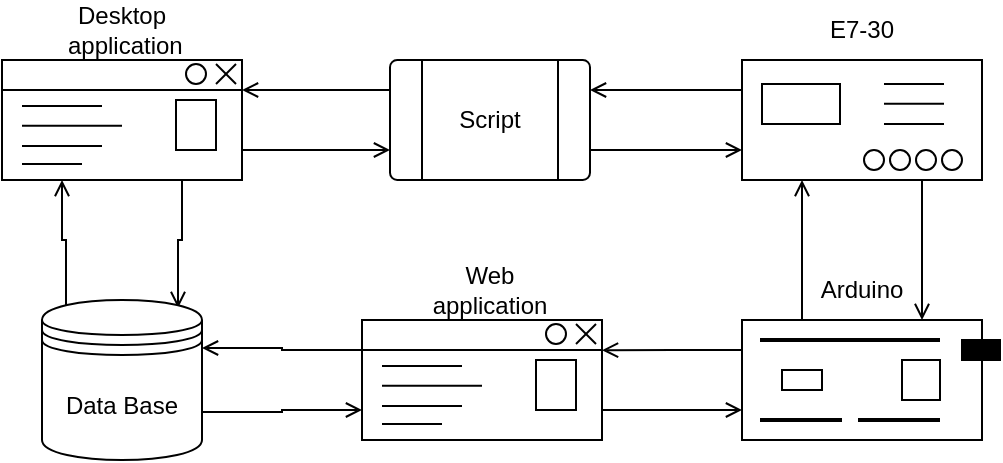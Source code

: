 <mxfile version="21.0.6" type="device"><diagram name="Страница 1" id="drtcYwn3P-LWYUr5O4Oh"><mxGraphModel dx="815" dy="451" grid="1" gridSize="10" guides="1" tooltips="1" connect="1" arrows="1" fold="1" page="1" pageScale="1" pageWidth="827" pageHeight="1169" math="0" shadow="0"><root><mxCell id="0"/><mxCell id="1" parent="0"/><mxCell id="Q0PooS4uhR3XBJYIxuWS-42" style="edgeStyle=orthogonalEdgeStyle;rounded=0;orthogonalLoop=1;jettySize=auto;html=1;exitX=0.75;exitY=1;exitDx=0;exitDy=0;entryX=0.85;entryY=0.05;entryDx=0;entryDy=0;entryPerimeter=0;endArrow=open;endFill=0;" edge="1" parent="1" source="Q0PooS4uhR3XBJYIxuWS-1" target="Q0PooS4uhR3XBJYIxuWS-17"><mxGeometry relative="1" as="geometry"/></mxCell><mxCell id="Q0PooS4uhR3XBJYIxuWS-44" style="edgeStyle=orthogonalEdgeStyle;rounded=0;orthogonalLoop=1;jettySize=auto;html=1;exitX=1;exitY=0.75;exitDx=0;exitDy=0;entryX=0;entryY=0.75;entryDx=0;entryDy=0;endArrow=open;endFill=0;" edge="1" parent="1" source="Q0PooS4uhR3XBJYIxuWS-1" target="Q0PooS4uhR3XBJYIxuWS-30"><mxGeometry relative="1" as="geometry"/></mxCell><mxCell id="Q0PooS4uhR3XBJYIxuWS-47" style="edgeStyle=orthogonalEdgeStyle;rounded=0;orthogonalLoop=1;jettySize=auto;html=1;exitX=0;exitY=0.25;exitDx=0;exitDy=0;entryX=1;entryY=0.25;entryDx=0;entryDy=0;endArrow=open;endFill=0;" edge="1" parent="1" source="Q0PooS4uhR3XBJYIxuWS-6" target="Q0PooS4uhR3XBJYIxuWS-30"><mxGeometry relative="1" as="geometry"/></mxCell><mxCell id="Q0PooS4uhR3XBJYIxuWS-43" style="edgeStyle=orthogonalEdgeStyle;rounded=0;orthogonalLoop=1;jettySize=auto;html=1;exitX=0.15;exitY=0.05;exitDx=0;exitDy=0;exitPerimeter=0;entryX=0.25;entryY=1;entryDx=0;entryDy=0;endArrow=open;endFill=0;" edge="1" parent="1" source="Q0PooS4uhR3XBJYIxuWS-17" target="Q0PooS4uhR3XBJYIxuWS-1"><mxGeometry relative="1" as="geometry"/></mxCell><mxCell id="Q0PooS4uhR3XBJYIxuWS-80" style="edgeStyle=orthogonalEdgeStyle;rounded=0;orthogonalLoop=1;jettySize=auto;html=1;exitX=1;exitY=0.7;exitDx=0;exitDy=0;entryX=0;entryY=0.75;entryDx=0;entryDy=0;endArrow=open;endFill=0;" edge="1" parent="1" source="Q0PooS4uhR3XBJYIxuWS-17" target="Q0PooS4uhR3XBJYIxuWS-56"><mxGeometry relative="1" as="geometry"/></mxCell><mxCell id="Q0PooS4uhR3XBJYIxuWS-17" value="Data Base" style="shape=datastore;whiteSpace=wrap;html=1;" vertex="1" parent="1"><mxGeometry x="140" y="200" width="80" height="80" as="geometry"/></mxCell><mxCell id="Q0PooS4uhR3XBJYIxuWS-45" style="edgeStyle=orthogonalEdgeStyle;rounded=0;orthogonalLoop=1;jettySize=auto;html=1;exitX=0;exitY=0.25;exitDx=0;exitDy=0;entryX=1;entryY=0.25;entryDx=0;entryDy=0;endArrow=open;endFill=0;" edge="1" parent="1" source="Q0PooS4uhR3XBJYIxuWS-30" target="Q0PooS4uhR3XBJYIxuWS-1"><mxGeometry relative="1" as="geometry"/></mxCell><mxCell id="Q0PooS4uhR3XBJYIxuWS-46" style="edgeStyle=orthogonalEdgeStyle;rounded=0;orthogonalLoop=1;jettySize=auto;html=1;exitX=1;exitY=0.75;exitDx=0;exitDy=0;entryX=0;entryY=0.75;entryDx=0;entryDy=0;endArrow=open;endFill=0;" edge="1" parent="1" source="Q0PooS4uhR3XBJYIxuWS-30" target="Q0PooS4uhR3XBJYIxuWS-6"><mxGeometry relative="1" as="geometry"/></mxCell><mxCell id="Q0PooS4uhR3XBJYIxuWS-30" value="" style="verticalLabelPosition=bottom;verticalAlign=top;html=1;shape=process;whiteSpace=wrap;rounded=1;size=0.16;arcSize=6;" vertex="1" parent="1"><mxGeometry x="314" y="80" width="100" height="60" as="geometry"/></mxCell><mxCell id="Q0PooS4uhR3XBJYIxuWS-31" value="Script" style="text;html=1;strokeColor=none;fillColor=none;align=center;verticalAlign=middle;whiteSpace=wrap;rounded=0;" vertex="1" parent="1"><mxGeometry x="334" y="95" width="60" height="30" as="geometry"/></mxCell><mxCell id="Q0PooS4uhR3XBJYIxuWS-49" value="" style="group" vertex="1" connectable="0" parent="1"><mxGeometry x="490" y="80" width="120" height="60" as="geometry"/></mxCell><mxCell id="Q0PooS4uhR3XBJYIxuWS-6" value="" style="rounded=0;whiteSpace=wrap;html=1;" vertex="1" parent="Q0PooS4uhR3XBJYIxuWS-49"><mxGeometry width="120" height="60" as="geometry"/></mxCell><mxCell id="Q0PooS4uhR3XBJYIxuWS-34" value="" style="ellipse;whiteSpace=wrap;html=1;aspect=fixed;" vertex="1" parent="Q0PooS4uhR3XBJYIxuWS-49"><mxGeometry x="100" y="45" width="10" height="10" as="geometry"/></mxCell><mxCell id="Q0PooS4uhR3XBJYIxuWS-35" value="" style="ellipse;whiteSpace=wrap;html=1;aspect=fixed;" vertex="1" parent="Q0PooS4uhR3XBJYIxuWS-49"><mxGeometry x="87" y="45" width="10" height="10" as="geometry"/></mxCell><mxCell id="Q0PooS4uhR3XBJYIxuWS-36" value="" style="ellipse;whiteSpace=wrap;html=1;aspect=fixed;" vertex="1" parent="Q0PooS4uhR3XBJYIxuWS-49"><mxGeometry x="74" y="45" width="10" height="10" as="geometry"/></mxCell><mxCell id="Q0PooS4uhR3XBJYIxuWS-37" value="" style="ellipse;whiteSpace=wrap;html=1;aspect=fixed;" vertex="1" parent="Q0PooS4uhR3XBJYIxuWS-49"><mxGeometry x="61" y="45" width="10" height="10" as="geometry"/></mxCell><mxCell id="Q0PooS4uhR3XBJYIxuWS-38" value="" style="rounded=0;whiteSpace=wrap;html=1;" vertex="1" parent="Q0PooS4uhR3XBJYIxuWS-49"><mxGeometry x="10" y="12" width="39" height="20" as="geometry"/></mxCell><mxCell id="Q0PooS4uhR3XBJYIxuWS-39" value="" style="endArrow=none;html=1;rounded=0;" edge="1" parent="Q0PooS4uhR3XBJYIxuWS-49"><mxGeometry width="50" height="50" relative="1" as="geometry"><mxPoint x="71" y="12" as="sourcePoint"/><mxPoint x="101" y="12" as="targetPoint"/></mxGeometry></mxCell><mxCell id="Q0PooS4uhR3XBJYIxuWS-40" value="" style="endArrow=none;html=1;rounded=0;" edge="1" parent="Q0PooS4uhR3XBJYIxuWS-49"><mxGeometry width="50" height="50" relative="1" as="geometry"><mxPoint x="71" y="21.88" as="sourcePoint"/><mxPoint x="101" y="21.88" as="targetPoint"/></mxGeometry></mxCell><mxCell id="Q0PooS4uhR3XBJYIxuWS-41" value="" style="endArrow=none;html=1;rounded=0;" edge="1" parent="Q0PooS4uhR3XBJYIxuWS-49"><mxGeometry width="50" height="50" relative="1" as="geometry"><mxPoint x="71" y="32" as="sourcePoint"/><mxPoint x="101" y="32" as="targetPoint"/></mxGeometry></mxCell><mxCell id="Q0PooS4uhR3XBJYIxuWS-50" value="" style="group" vertex="1" connectable="0" parent="1"><mxGeometry x="120" y="80" width="120" height="60" as="geometry"/></mxCell><mxCell id="Q0PooS4uhR3XBJYIxuWS-1" value="" style="rounded=0;whiteSpace=wrap;html=1;" vertex="1" parent="Q0PooS4uhR3XBJYIxuWS-50"><mxGeometry width="120" height="60" as="geometry"/></mxCell><mxCell id="Q0PooS4uhR3XBJYIxuWS-20" value="" style="endArrow=none;html=1;rounded=0;entryX=1;entryY=0.25;entryDx=0;entryDy=0;exitX=0;exitY=0.25;exitDx=0;exitDy=0;" edge="1" parent="Q0PooS4uhR3XBJYIxuWS-50" source="Q0PooS4uhR3XBJYIxuWS-1" target="Q0PooS4uhR3XBJYIxuWS-1"><mxGeometry width="50" height="50" relative="1" as="geometry"><mxPoint x="-30" y="100" as="sourcePoint"/><mxPoint x="20" y="50" as="targetPoint"/></mxGeometry></mxCell><mxCell id="Q0PooS4uhR3XBJYIxuWS-21" value="" style="endArrow=none;html=1;rounded=0;" edge="1" parent="Q0PooS4uhR3XBJYIxuWS-50"><mxGeometry width="50" height="50" relative="1" as="geometry"><mxPoint x="10" y="23" as="sourcePoint"/><mxPoint x="50" y="23" as="targetPoint"/></mxGeometry></mxCell><mxCell id="Q0PooS4uhR3XBJYIxuWS-22" value="" style="endArrow=none;html=1;rounded=0;" edge="1" parent="Q0PooS4uhR3XBJYIxuWS-50"><mxGeometry width="50" height="50" relative="1" as="geometry"><mxPoint x="10" y="32.86" as="sourcePoint"/><mxPoint x="60" y="32.86" as="targetPoint"/></mxGeometry></mxCell><mxCell id="Q0PooS4uhR3XBJYIxuWS-23" value="" style="endArrow=none;html=1;rounded=0;" edge="1" parent="Q0PooS4uhR3XBJYIxuWS-50"><mxGeometry width="50" height="50" relative="1" as="geometry"><mxPoint x="10" y="43" as="sourcePoint"/><mxPoint x="50" y="43" as="targetPoint"/></mxGeometry></mxCell><mxCell id="Q0PooS4uhR3XBJYIxuWS-24" value="" style="endArrow=none;html=1;rounded=0;" edge="1" parent="Q0PooS4uhR3XBJYIxuWS-50"><mxGeometry width="50" height="50" relative="1" as="geometry"><mxPoint x="10" y="52" as="sourcePoint"/><mxPoint x="40" y="52" as="targetPoint"/></mxGeometry></mxCell><mxCell id="Q0PooS4uhR3XBJYIxuWS-27" value="" style="group" vertex="1" connectable="0" parent="Q0PooS4uhR3XBJYIxuWS-50"><mxGeometry x="107" y="2" width="10" height="10" as="geometry"/></mxCell><mxCell id="Q0PooS4uhR3XBJYIxuWS-25" value="" style="endArrow=none;html=1;rounded=0;" edge="1" parent="Q0PooS4uhR3XBJYIxuWS-27"><mxGeometry width="50" height="50" relative="1" as="geometry"><mxPoint x="10" y="10" as="sourcePoint"/><mxPoint as="targetPoint"/><Array as="points"><mxPoint x="10" y="10"/></Array></mxGeometry></mxCell><mxCell id="Q0PooS4uhR3XBJYIxuWS-26" value="" style="endArrow=none;html=1;rounded=0;" edge="1" parent="Q0PooS4uhR3XBJYIxuWS-27"><mxGeometry width="50" height="50" relative="1" as="geometry"><mxPoint x="10" as="sourcePoint"/><mxPoint y="10" as="targetPoint"/><Array as="points"/></mxGeometry></mxCell><mxCell id="Q0PooS4uhR3XBJYIxuWS-32" value="" style="rounded=0;whiteSpace=wrap;html=1;" vertex="1" parent="Q0PooS4uhR3XBJYIxuWS-50"><mxGeometry x="87" y="20" width="20" height="25" as="geometry"/></mxCell><mxCell id="Q0PooS4uhR3XBJYIxuWS-33" value="" style="ellipse;whiteSpace=wrap;html=1;" vertex="1" parent="Q0PooS4uhR3XBJYIxuWS-50"><mxGeometry x="92" y="2" width="10" height="10" as="geometry"/></mxCell><mxCell id="Q0PooS4uhR3XBJYIxuWS-51" value="E7-30" style="text;html=1;strokeColor=none;fillColor=none;align=center;verticalAlign=middle;whiteSpace=wrap;rounded=0;" vertex="1" parent="1"><mxGeometry x="520" y="50" width="60" height="30" as="geometry"/></mxCell><mxCell id="Q0PooS4uhR3XBJYIxuWS-52" value="Desktop&lt;br&gt;&amp;nbsp;application" style="text;html=1;strokeColor=none;fillColor=none;align=center;verticalAlign=middle;whiteSpace=wrap;rounded=0;" vertex="1" parent="1"><mxGeometry x="150" y="50" width="60" height="30" as="geometry"/></mxCell><mxCell id="Q0PooS4uhR3XBJYIxuWS-54" value="Web application" style="text;html=1;strokeColor=none;fillColor=none;align=center;verticalAlign=middle;whiteSpace=wrap;rounded=0;" vertex="1" parent="1"><mxGeometry x="334" y="180" width="60" height="30" as="geometry"/></mxCell><mxCell id="Q0PooS4uhR3XBJYIxuWS-55" value="" style="group" vertex="1" connectable="0" parent="1"><mxGeometry x="300" y="210" width="120" height="60" as="geometry"/></mxCell><mxCell id="Q0PooS4uhR3XBJYIxuWS-56" value="" style="rounded=0;whiteSpace=wrap;html=1;" vertex="1" parent="Q0PooS4uhR3XBJYIxuWS-55"><mxGeometry width="120" height="60" as="geometry"/></mxCell><mxCell id="Q0PooS4uhR3XBJYIxuWS-57" value="" style="endArrow=none;html=1;rounded=0;entryX=1;entryY=0.25;entryDx=0;entryDy=0;exitX=0;exitY=0.25;exitDx=0;exitDy=0;" edge="1" parent="Q0PooS4uhR3XBJYIxuWS-55" source="Q0PooS4uhR3XBJYIxuWS-56" target="Q0PooS4uhR3XBJYIxuWS-56"><mxGeometry width="50" height="50" relative="1" as="geometry"><mxPoint x="-30" y="100" as="sourcePoint"/><mxPoint x="20" y="50" as="targetPoint"/></mxGeometry></mxCell><mxCell id="Q0PooS4uhR3XBJYIxuWS-58" value="" style="endArrow=none;html=1;rounded=0;" edge="1" parent="Q0PooS4uhR3XBJYIxuWS-55"><mxGeometry width="50" height="50" relative="1" as="geometry"><mxPoint x="10" y="23" as="sourcePoint"/><mxPoint x="50" y="23" as="targetPoint"/></mxGeometry></mxCell><mxCell id="Q0PooS4uhR3XBJYIxuWS-59" value="" style="endArrow=none;html=1;rounded=0;" edge="1" parent="Q0PooS4uhR3XBJYIxuWS-55"><mxGeometry width="50" height="50" relative="1" as="geometry"><mxPoint x="10" y="32.86" as="sourcePoint"/><mxPoint x="60" y="32.86" as="targetPoint"/></mxGeometry></mxCell><mxCell id="Q0PooS4uhR3XBJYIxuWS-60" value="" style="endArrow=none;html=1;rounded=0;" edge="1" parent="Q0PooS4uhR3XBJYIxuWS-55"><mxGeometry width="50" height="50" relative="1" as="geometry"><mxPoint x="10" y="43" as="sourcePoint"/><mxPoint x="50" y="43" as="targetPoint"/></mxGeometry></mxCell><mxCell id="Q0PooS4uhR3XBJYIxuWS-61" value="" style="endArrow=none;html=1;rounded=0;" edge="1" parent="Q0PooS4uhR3XBJYIxuWS-55"><mxGeometry width="50" height="50" relative="1" as="geometry"><mxPoint x="10" y="52" as="sourcePoint"/><mxPoint x="40" y="52" as="targetPoint"/></mxGeometry></mxCell><mxCell id="Q0PooS4uhR3XBJYIxuWS-62" value="" style="group" vertex="1" connectable="0" parent="Q0PooS4uhR3XBJYIxuWS-55"><mxGeometry x="107" y="2" width="10" height="10" as="geometry"/></mxCell><mxCell id="Q0PooS4uhR3XBJYIxuWS-63" value="" style="endArrow=none;html=1;rounded=0;" edge="1" parent="Q0PooS4uhR3XBJYIxuWS-62"><mxGeometry width="50" height="50" relative="1" as="geometry"><mxPoint x="10" y="10" as="sourcePoint"/><mxPoint as="targetPoint"/><Array as="points"><mxPoint x="10" y="10"/></Array></mxGeometry></mxCell><mxCell id="Q0PooS4uhR3XBJYIxuWS-64" value="" style="endArrow=none;html=1;rounded=0;" edge="1" parent="Q0PooS4uhR3XBJYIxuWS-62"><mxGeometry width="50" height="50" relative="1" as="geometry"><mxPoint x="10" as="sourcePoint"/><mxPoint y="10" as="targetPoint"/><Array as="points"/></mxGeometry></mxCell><mxCell id="Q0PooS4uhR3XBJYIxuWS-65" value="" style="rounded=0;whiteSpace=wrap;html=1;" vertex="1" parent="Q0PooS4uhR3XBJYIxuWS-55"><mxGeometry x="87" y="20" width="20" height="25" as="geometry"/></mxCell><mxCell id="Q0PooS4uhR3XBJYIxuWS-66" value="" style="ellipse;whiteSpace=wrap;html=1;" vertex="1" parent="Q0PooS4uhR3XBJYIxuWS-55"><mxGeometry x="92" y="2" width="10" height="10" as="geometry"/></mxCell><mxCell id="Q0PooS4uhR3XBJYIxuWS-76" style="edgeStyle=orthogonalEdgeStyle;rounded=0;orthogonalLoop=1;jettySize=auto;html=1;exitX=0.25;exitY=0;exitDx=0;exitDy=0;entryX=0.25;entryY=1;entryDx=0;entryDy=0;endArrow=open;endFill=0;" edge="1" parent="1" source="Q0PooS4uhR3XBJYIxuWS-67" target="Q0PooS4uhR3XBJYIxuWS-6"><mxGeometry relative="1" as="geometry"/></mxCell><mxCell id="Q0PooS4uhR3XBJYIxuWS-78" style="edgeStyle=orthogonalEdgeStyle;rounded=0;orthogonalLoop=1;jettySize=auto;html=1;exitX=0;exitY=0.25;exitDx=0;exitDy=0;endArrow=open;endFill=0;" edge="1" parent="1" source="Q0PooS4uhR3XBJYIxuWS-67"><mxGeometry relative="1" as="geometry"><mxPoint x="420" y="225.085" as="targetPoint"/></mxGeometry></mxCell><mxCell id="Q0PooS4uhR3XBJYIxuWS-67" value="" style="rounded=0;whiteSpace=wrap;html=1;" vertex="1" parent="1"><mxGeometry x="490" y="210" width="120" height="60" as="geometry"/></mxCell><mxCell id="Q0PooS4uhR3XBJYIxuWS-68" value="" style="rounded=0;whiteSpace=wrap;html=1;" vertex="1" parent="1"><mxGeometry x="570" y="230" width="19" height="20" as="geometry"/></mxCell><mxCell id="Q0PooS4uhR3XBJYIxuWS-69" value="" style="endArrow=none;html=1;rounded=0;strokeWidth=2;" edge="1" parent="1"><mxGeometry width="50" height="50" relative="1" as="geometry"><mxPoint x="499" y="220" as="sourcePoint"/><mxPoint x="589" y="220" as="targetPoint"/></mxGeometry></mxCell><mxCell id="Q0PooS4uhR3XBJYIxuWS-70" value="" style="endArrow=none;html=1;rounded=0;strokeWidth=2;" edge="1" parent="1"><mxGeometry width="50" height="50" relative="1" as="geometry"><mxPoint x="499" y="260" as="sourcePoint"/><mxPoint x="540" y="260" as="targetPoint"/></mxGeometry></mxCell><mxCell id="Q0PooS4uhR3XBJYIxuWS-71" value="" style="endArrow=none;html=1;rounded=0;strokeWidth=2;" edge="1" parent="1"><mxGeometry width="50" height="50" relative="1" as="geometry"><mxPoint x="548" y="260" as="sourcePoint"/><mxPoint x="589" y="260" as="targetPoint"/></mxGeometry></mxCell><mxCell id="Q0PooS4uhR3XBJYIxuWS-72" value="" style="rounded=0;whiteSpace=wrap;html=1;fillColor=#000000;" vertex="1" parent="1"><mxGeometry x="600" y="220" width="19" height="10" as="geometry"/></mxCell><mxCell id="Q0PooS4uhR3XBJYIxuWS-73" value="" style="rounded=0;whiteSpace=wrap;html=1;" vertex="1" parent="1"><mxGeometry x="510" y="235" width="20" height="10" as="geometry"/></mxCell><mxCell id="Q0PooS4uhR3XBJYIxuWS-74" value="Arduino" style="text;html=1;strokeColor=none;fillColor=none;align=center;verticalAlign=middle;whiteSpace=wrap;rounded=0;" vertex="1" parent="1"><mxGeometry x="520" y="180" width="60" height="30" as="geometry"/></mxCell><mxCell id="Q0PooS4uhR3XBJYIxuWS-75" style="edgeStyle=orthogonalEdgeStyle;rounded=0;orthogonalLoop=1;jettySize=auto;html=1;exitX=0.75;exitY=1;exitDx=0;exitDy=0;entryX=0.75;entryY=0;entryDx=0;entryDy=0;endArrow=open;endFill=0;" edge="1" parent="1" source="Q0PooS4uhR3XBJYIxuWS-6" target="Q0PooS4uhR3XBJYIxuWS-67"><mxGeometry relative="1" as="geometry"/></mxCell><mxCell id="Q0PooS4uhR3XBJYIxuWS-77" style="edgeStyle=orthogonalEdgeStyle;rounded=0;orthogonalLoop=1;jettySize=auto;html=1;exitX=1;exitY=0.75;exitDx=0;exitDy=0;entryX=0;entryY=0.75;entryDx=0;entryDy=0;endArrow=open;endFill=0;" edge="1" parent="1" source="Q0PooS4uhR3XBJYIxuWS-56" target="Q0PooS4uhR3XBJYIxuWS-67"><mxGeometry relative="1" as="geometry"/></mxCell><mxCell id="Q0PooS4uhR3XBJYIxuWS-79" style="edgeStyle=orthogonalEdgeStyle;rounded=0;orthogonalLoop=1;jettySize=auto;html=1;exitX=0;exitY=0.25;exitDx=0;exitDy=0;entryX=1;entryY=0.3;entryDx=0;entryDy=0;endArrow=open;endFill=0;" edge="1" parent="1" source="Q0PooS4uhR3XBJYIxuWS-56" target="Q0PooS4uhR3XBJYIxuWS-17"><mxGeometry relative="1" as="geometry"/></mxCell></root></mxGraphModel></diagram></mxfile>